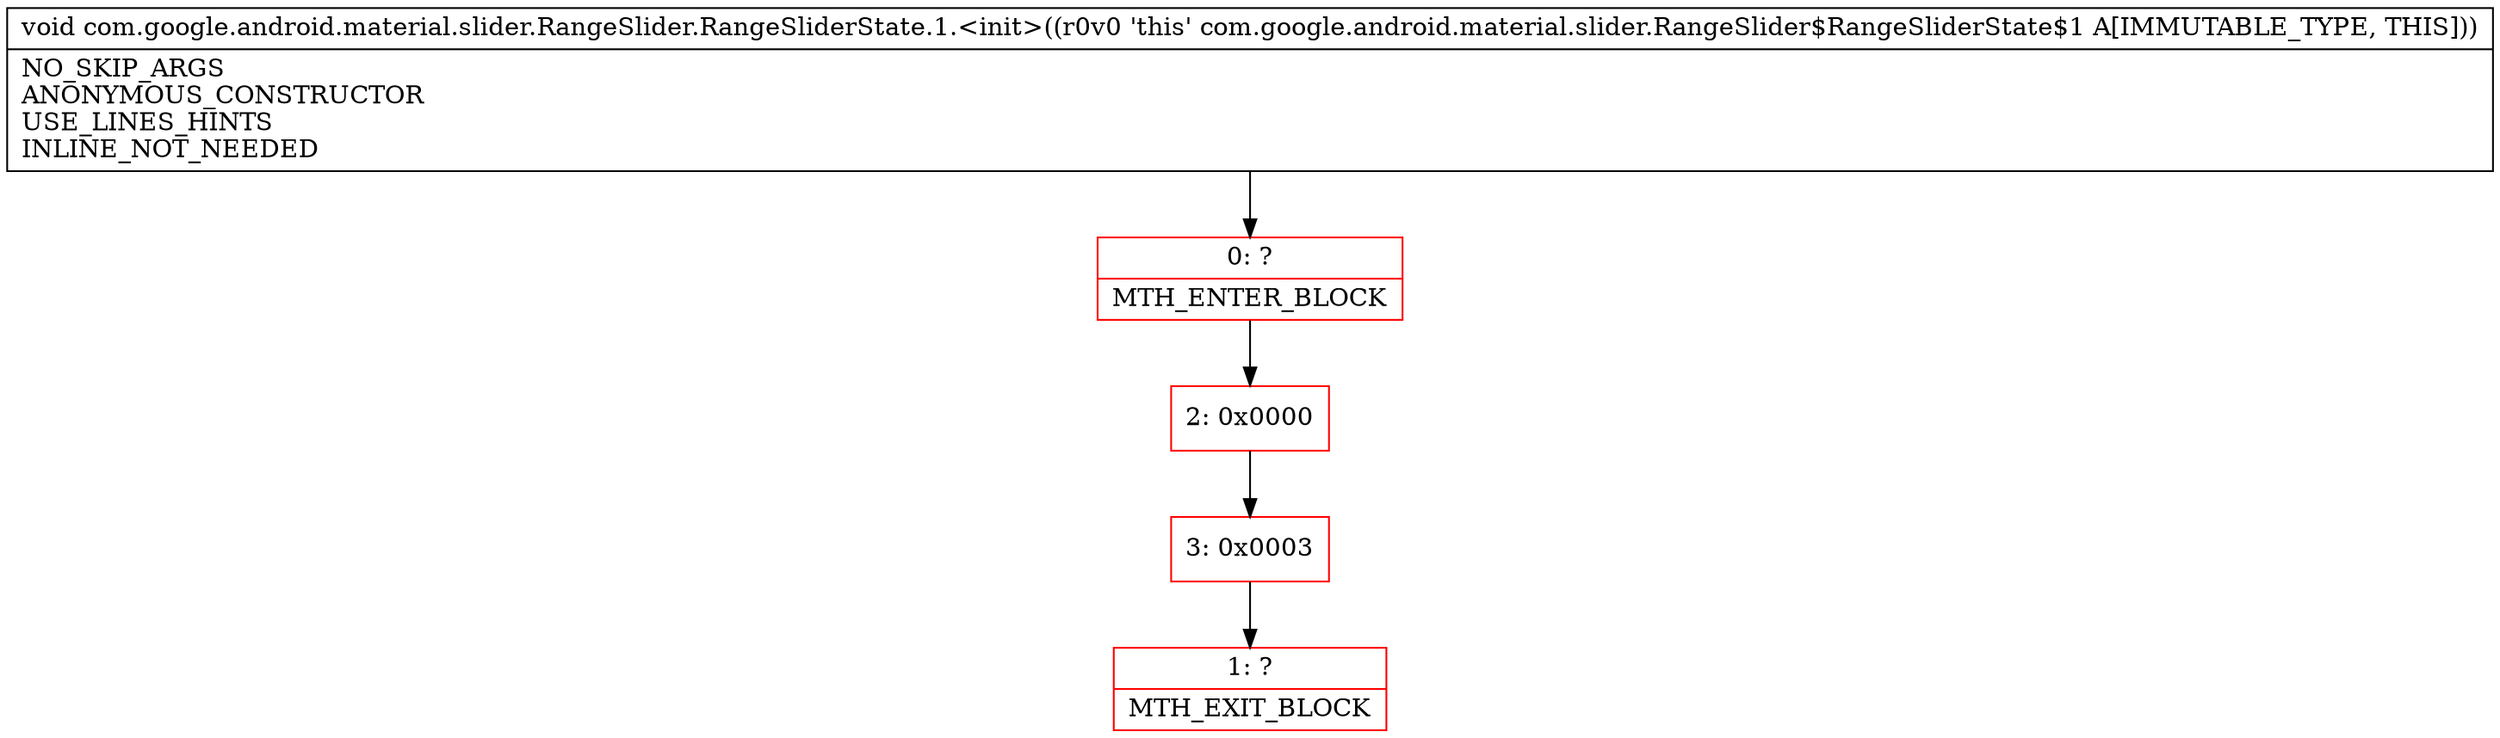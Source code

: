 digraph "CFG forcom.google.android.material.slider.RangeSlider.RangeSliderState.1.\<init\>()V" {
subgraph cluster_Region_696393378 {
label = "R(0)";
node [shape=record,color=blue];
}
Node_0 [shape=record,color=red,label="{0\:\ ?|MTH_ENTER_BLOCK\l}"];
Node_2 [shape=record,color=red,label="{2\:\ 0x0000}"];
Node_3 [shape=record,color=red,label="{3\:\ 0x0003}"];
Node_1 [shape=record,color=red,label="{1\:\ ?|MTH_EXIT_BLOCK\l}"];
MethodNode[shape=record,label="{void com.google.android.material.slider.RangeSlider.RangeSliderState.1.\<init\>((r0v0 'this' com.google.android.material.slider.RangeSlider$RangeSliderState$1 A[IMMUTABLE_TYPE, THIS]))  | NO_SKIP_ARGS\lANONYMOUS_CONSTRUCTOR\lUSE_LINES_HINTS\lINLINE_NOT_NEEDED\l}"];
MethodNode -> Node_0;Node_0 -> Node_2;
Node_2 -> Node_3;
Node_3 -> Node_1;
}

